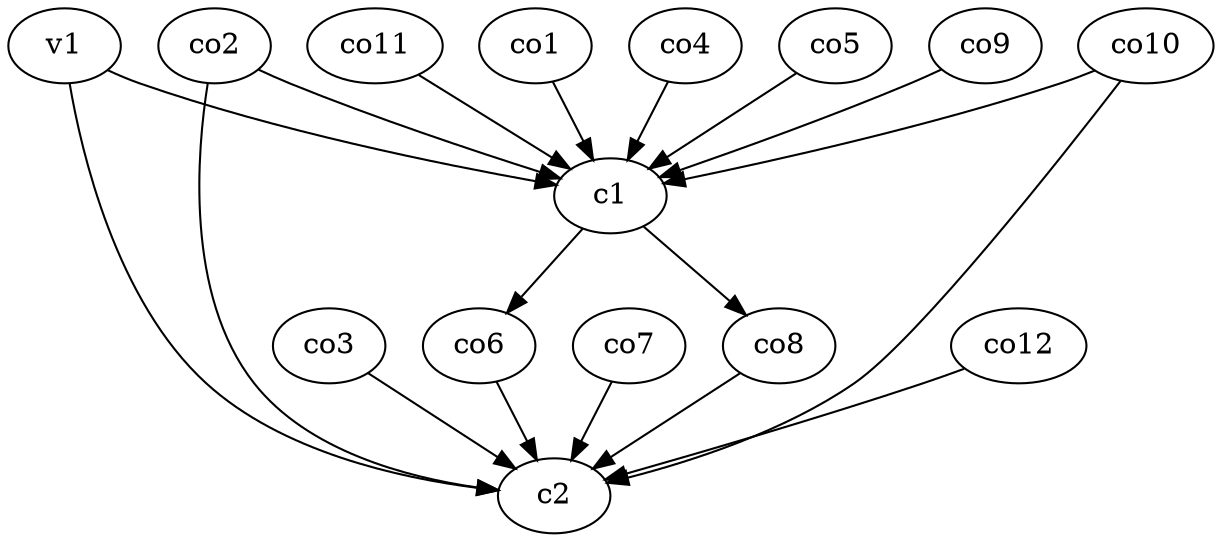 strict digraph  {
c1;
c2;
v1;
co1;
co2;
co3;
co4;
co5;
co6;
co7;
co8;
co9;
co10;
co11;
co12;
c1 -> co8  [weight=1];
c1 -> co6  [weight=1];
v1 -> c2  [weight=1];
v1 -> c1  [weight=1];
co1 -> c1  [weight=1];
co2 -> c2  [weight=1];
co2 -> c1  [weight=1];
co3 -> c2  [weight=1];
co4 -> c1  [weight=1];
co5 -> c1  [weight=1];
co6 -> c2  [weight=1];
co7 -> c2  [weight=1];
co8 -> c2  [weight=1];
co9 -> c1  [weight=1];
co10 -> c1  [weight=1];
co10 -> c2  [weight=1];
co11 -> c1  [weight=1];
co12 -> c2  [weight=1];
}
